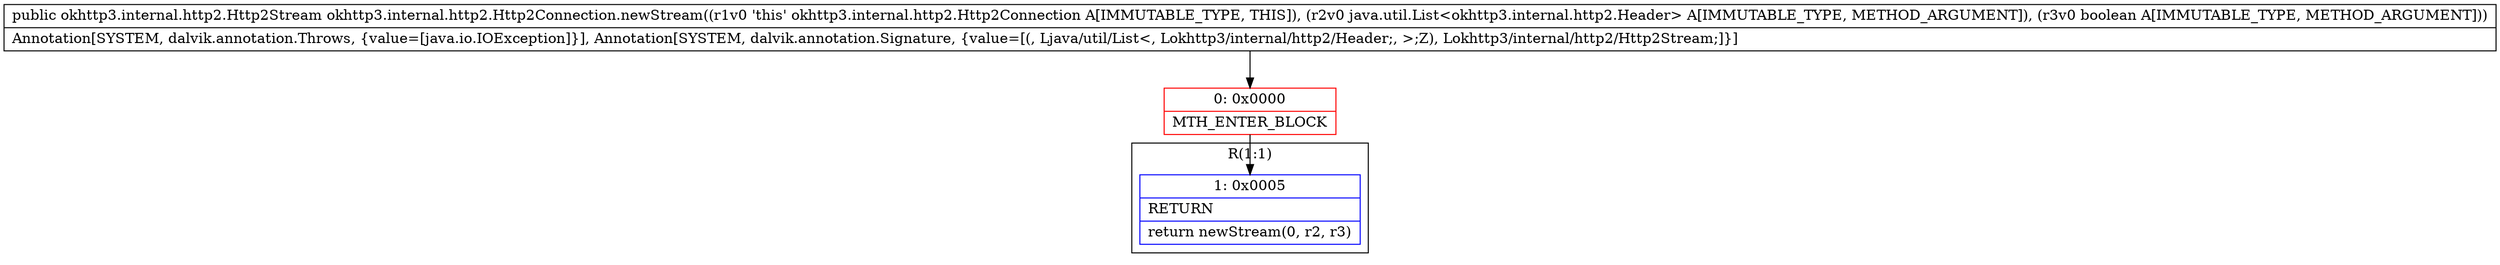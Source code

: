 digraph "CFG forokhttp3.internal.http2.Http2Connection.newStream(Ljava\/util\/List;Z)Lokhttp3\/internal\/http2\/Http2Stream;" {
subgraph cluster_Region_1218799102 {
label = "R(1:1)";
node [shape=record,color=blue];
Node_1 [shape=record,label="{1\:\ 0x0005|RETURN\l|return newStream(0, r2, r3)\l}"];
}
Node_0 [shape=record,color=red,label="{0\:\ 0x0000|MTH_ENTER_BLOCK\l}"];
MethodNode[shape=record,label="{public okhttp3.internal.http2.Http2Stream okhttp3.internal.http2.Http2Connection.newStream((r1v0 'this' okhttp3.internal.http2.Http2Connection A[IMMUTABLE_TYPE, THIS]), (r2v0 java.util.List\<okhttp3.internal.http2.Header\> A[IMMUTABLE_TYPE, METHOD_ARGUMENT]), (r3v0 boolean A[IMMUTABLE_TYPE, METHOD_ARGUMENT]))  | Annotation[SYSTEM, dalvik.annotation.Throws, \{value=[java.io.IOException]\}], Annotation[SYSTEM, dalvik.annotation.Signature, \{value=[(, Ljava\/util\/List\<, Lokhttp3\/internal\/http2\/Header;, \>;Z), Lokhttp3\/internal\/http2\/Http2Stream;]\}]\l}"];
MethodNode -> Node_0;
Node_0 -> Node_1;
}

